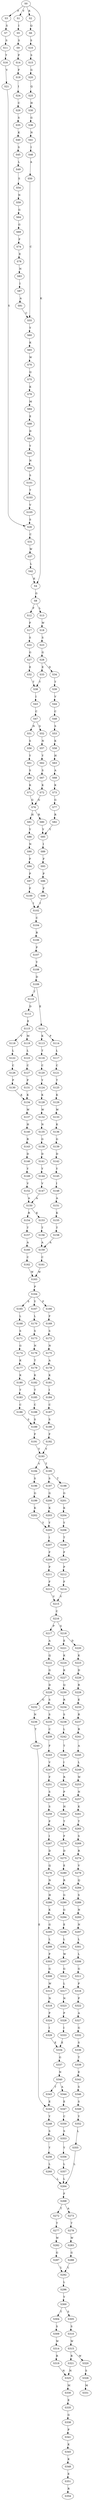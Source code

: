 strict digraph  {
	S0 -> S1 [ label = Y ];
	S0 -> S2 [ label = R ];
	S0 -> S3 [ label = F ];
	S0 -> S4 [ label = K ];
	S1 -> S5 [ label = I ];
	S2 -> S6 [ label = Q ];
	S3 -> S7 [ label = S ];
	S4 -> S8 [ label = G ];
	S5 -> S9 [ label = S ];
	S6 -> S10 [ label = S ];
	S7 -> S11 [ label = S ];
	S8 -> S12 [ label = F ];
	S8 -> S13 [ label = L ];
	S9 -> S14 [ label = P ];
	S10 -> S15 [ label = S ];
	S11 -> S16 [ label = T ];
	S12 -> S17 [ label = F ];
	S13 -> S18 [ label = W ];
	S14 -> S19 [ label = F ];
	S15 -> S20 [ label = G ];
	S16 -> S21 [ label = V ];
	S17 -> S22 [ label = S ];
	S18 -> S23 [ label = S ];
	S19 -> S24 [ label = I ];
	S20 -> S25 [ label = Q ];
	S21 -> S26 [ label = S ];
	S22 -> S27 [ label = G ];
	S23 -> S28 [ label = G ];
	S24 -> S29 [ label = C ];
	S25 -> S30 [ label = H ];
	S26 -> S31 [ label = C ];
	S27 -> S32 [ label = E ];
	S28 -> S33 [ label = E ];
	S28 -> S34 [ label = D ];
	S29 -> S35 [ label = S ];
	S30 -> S36 [ label = G ];
	S31 -> S37 [ label = W ];
	S32 -> S38 [ label = T ];
	S33 -> S38 [ label = T ];
	S34 -> S39 [ label = T ];
	S35 -> S40 [ label = K ];
	S36 -> S41 [ label = N ];
	S37 -> S42 [ label = L ];
	S38 -> S43 [ label = I ];
	S39 -> S44 [ label = V ];
	S40 -> S45 [ label = S ];
	S41 -> S46 [ label = I ];
	S42 -> S4 [ label = K ];
	S43 -> S47 [ label = C ];
	S44 -> S48 [ label = C ];
	S45 -> S49 [ label = L ];
	S46 -> S50 [ label = A ];
	S47 -> S51 [ label = N ];
	S47 -> S52 [ label = S ];
	S48 -> S53 [ label = S ];
	S49 -> S54 [ label = S ];
	S50 -> S55 [ label = C ];
	S51 -> S56 [ label = S ];
	S52 -> S57 [ label = N ];
	S53 -> S58 [ label = K ];
	S54 -> S59 [ label = N ];
	S55 -> S60 [ label = Y ];
	S56 -> S61 [ label = Y ];
	S57 -> S62 [ label = Y ];
	S58 -> S63 [ label = H ];
	S59 -> S64 [ label = G ];
	S60 -> S65 [ label = K ];
	S61 -> S66 [ label = S ];
	S62 -> S67 [ label = S ];
	S63 -> S68 [ label = A ];
	S64 -> S69 [ label = G ];
	S65 -> S70 [ label = W ];
	S66 -> S71 [ label = K ];
	S67 -> S72 [ label = K ];
	S68 -> S73 [ label = K ];
	S69 -> S74 [ label = F ];
	S70 -> S75 [ label = Q ];
	S71 -> S76 [ label = G ];
	S72 -> S76 [ label = G ];
	S73 -> S77 [ label = G ];
	S74 -> S78 [ label = E ];
	S75 -> S79 [ label = K ];
	S76 -> S80 [ label = R ];
	S76 -> S81 [ label = H ];
	S77 -> S82 [ label = R ];
	S78 -> S83 [ label = N ];
	S79 -> S84 [ label = M ];
	S80 -> S85 [ label = Y ];
	S81 -> S86 [ label = Y ];
	S82 -> S85 [ label = Y ];
	S83 -> S87 [ label = I ];
	S84 -> S88 [ label = E ];
	S85 -> S89 [ label = I ];
	S86 -> S90 [ label = N ];
	S87 -> S91 [ label = A ];
	S88 -> S92 [ label = D ];
	S89 -> S93 [ label = F ];
	S90 -> S94 [ label = F ];
	S91 -> S55 [ label = C ];
	S92 -> S95 [ label = Y ];
	S93 -> S96 [ label = P ];
	S94 -> S97 [ label = P ];
	S95 -> S98 [ label = N ];
	S96 -> S99 [ label = F ];
	S97 -> S100 [ label = F ];
	S98 -> S101 [ label = S ];
	S99 -> S102 [ label = I ];
	S100 -> S102 [ label = I ];
	S101 -> S103 [ label = T ];
	S102 -> S104 [ label = C ];
	S103 -> S105 [ label = V ];
	S104 -> S106 [ label = R ];
	S105 -> S26 [ label = S ];
	S106 -> S107 [ label = P ];
	S107 -> S108 [ label = Y ];
	S108 -> S109 [ label = D ];
	S109 -> S110 [ label = T ];
	S109 -> S111 [ label = E ];
	S110 -> S112 [ label = D ];
	S111 -> S113 [ label = K ];
	S111 -> S114 [ label = P ];
	S112 -> S115 [ label = E ];
	S113 -> S116 [ label = T ];
	S114 -> S117 [ label = L ];
	S115 -> S118 [ label = V ];
	S115 -> S119 [ label = M ];
	S116 -> S120 [ label = C ];
	S117 -> S121 [ label = C ];
	S118 -> S122 [ label = L ];
	S119 -> S123 [ label = L ];
	S120 -> S124 [ label = Y ];
	S121 -> S125 [ label = T ];
	S122 -> S126 [ label = C ];
	S123 -> S127 [ label = C ];
	S124 -> S128 [ label = K ];
	S125 -> S129 [ label = K ];
	S126 -> S130 [ label = P ];
	S127 -> S131 [ label = P ];
	S128 -> S132 [ label = W ];
	S129 -> S133 [ label = W ];
	S130 -> S134 [ label = K ];
	S131 -> S134 [ label = K ];
	S132 -> S135 [ label = N ];
	S133 -> S136 [ label = K ];
	S134 -> S137 [ label = W ];
	S135 -> S138 [ label = G ];
	S136 -> S139 [ label = G ];
	S137 -> S140 [ label = H ];
	S138 -> S141 [ label = D ];
	S139 -> S142 [ label = D ];
	S140 -> S143 [ label = R ];
	S141 -> S144 [ label = Y ];
	S142 -> S145 [ label = Y ];
	S143 -> S146 [ label = D ];
	S144 -> S147 [ label = V ];
	S145 -> S148 [ label = I ];
	S146 -> S149 [ label = Y ];
	S147 -> S150 [ label = A ];
	S148 -> S151 [ label = A ];
	S149 -> S152 [ label = V ];
	S150 -> S153 [ label = K ];
	S150 -> S154 [ label = R ];
	S151 -> S155 [ label = K ];
	S152 -> S150 [ label = A ];
	S153 -> S156 [ label = T ];
	S154 -> S157 [ label = T ];
	S155 -> S158 [ label = T ];
	S156 -> S159 [ label = A ];
	S157 -> S160 [ label = A ];
	S158 -> S159 [ label = A ];
	S159 -> S161 [ label = C ];
	S160 -> S162 [ label = C ];
	S161 -> S163 [ label = W ];
	S162 -> S163 [ label = W ];
	S163 -> S164 [ label = P ];
	S164 -> S165 [ label = S ];
	S164 -> S166 [ label = F ];
	S164 -> S167 [ label = Y ];
	S165 -> S168 [ label = L ];
	S166 -> S169 [ label = F ];
	S167 -> S170 [ label = L ];
	S168 -> S171 [ label = S ];
	S169 -> S172 [ label = S ];
	S170 -> S173 [ label = S ];
	S171 -> S174 [ label = G ];
	S172 -> S175 [ label = N ];
	S173 -> S176 [ label = N ];
	S174 -> S177 [ label = K ];
	S175 -> S178 [ label = A ];
	S176 -> S179 [ label = T ];
	S177 -> S180 [ label = K ];
	S178 -> S181 [ label = K ];
	S179 -> S182 [ label = K ];
	S180 -> S183 [ label = T ];
	S181 -> S184 [ label = I ];
	S182 -> S185 [ label = T ];
	S183 -> S186 [ label = C ];
	S184 -> S187 [ label = C ];
	S185 -> S188 [ label = C ];
	S186 -> S189 [ label = S ];
	S187 -> S190 [ label = S ];
	S188 -> S189 [ label = S ];
	S189 -> S191 [ label = F ];
	S190 -> S192 [ label = F ];
	S191 -> S193 [ label = Y ];
	S192 -> S193 [ label = Y ];
	S193 -> S194 [ label = V ];
	S193 -> S195 [ label = T ];
	S194 -> S196 [ label = S ];
	S195 -> S197 [ label = S ];
	S195 -> S198 [ label = T ];
	S196 -> S199 [ label = G ];
	S197 -> S200 [ label = G ];
	S198 -> S201 [ label = G ];
	S199 -> S202 [ label = K ];
	S200 -> S203 [ label = K ];
	S201 -> S204 [ label = K ];
	S202 -> S205 [ label = Y ];
	S203 -> S205 [ label = Y ];
	S204 -> S206 [ label = Y ];
	S205 -> S207 [ label = I ];
	S206 -> S208 [ label = T ];
	S207 -> S209 [ label = F ];
	S208 -> S210 [ label = F ];
	S209 -> S211 [ label = P ];
	S210 -> S212 [ label = P ];
	S211 -> S213 [ label = F ];
	S212 -> S214 [ label = F ];
	S213 -> S215 [ label = V ];
	S214 -> S215 [ label = V ];
	S215 -> S216 [ label = C ];
	S216 -> S217 [ label = P ];
	S216 -> S218 [ label = S ];
	S217 -> S219 [ label = A ];
	S218 -> S220 [ label = D ];
	S218 -> S221 [ label = E ];
	S219 -> S222 [ label = Q ];
	S220 -> S223 [ label = K ];
	S221 -> S224 [ label = K ];
	S222 -> S225 [ label = G ];
	S223 -> S226 [ label = D ];
	S224 -> S227 [ label = K ];
	S225 -> S228 [ label = D ];
	S226 -> S229 [ label = R ];
	S227 -> S230 [ label = Q ];
	S228 -> S231 [ label = S ];
	S228 -> S232 [ label = G ];
	S229 -> S233 [ label = E ];
	S230 -> S234 [ label = R ];
	S231 -> S235 [ label = S ];
	S232 -> S236 [ label = N ];
	S233 -> S237 [ label = R ];
	S234 -> S238 [ label = S ];
	S235 -> S239 [ label = C ];
	S236 -> S240 [ label = T ];
	S237 -> S241 [ label = R ];
	S238 -> S242 [ label = L ];
	S239 -> S243 [ label = F ];
	S240 -> S244 [ label = E ];
	S241 -> S245 [ label = A ];
	S242 -> S246 [ label = T ];
	S243 -> S247 [ label = V ];
	S244 -> S248 [ label = Y ];
	S245 -> S249 [ label = L ];
	S246 -> S250 [ label = I ];
	S247 -> S251 [ label = F ];
	S248 -> S252 [ label = S ];
	S249 -> S253 [ label = W ];
	S250 -> S254 [ label = R ];
	S251 -> S255 [ label = S ];
	S252 -> S256 [ label = Y ];
	S253 -> S257 [ label = N ];
	S254 -> S258 [ label = P ];
	S255 -> S259 [ label = S ];
	S256 -> S260 [ label = L ];
	S257 -> S261 [ label = K ];
	S258 -> S262 [ label = H ];
	S259 -> S263 [ label = P ];
	S260 -> S264 [ label = L ];
	S261 -> S265 [ label = T ];
	S262 -> S266 [ label = T ];
	S263 -> S267 [ label = I ];
	S264 -> S268 [ label = F ];
	S265 -> S269 [ label = S ];
	S266 -> S270 [ label = F ];
	S267 -> S271 [ label = D ];
	S268 -> S272 [ label = T ];
	S268 -> S273 [ label = A ];
	S269 -> S274 [ label = R ];
	S270 -> S275 [ label = D ];
	S271 -> S276 [ label = Q ];
	S272 -> S277 [ label = T ];
	S273 -> S278 [ label = T ];
	S274 -> S279 [ label = V ];
	S275 -> S280 [ label = E ];
	S276 -> S281 [ label = N ];
	S277 -> S282 [ label = W ];
	S278 -> S283 [ label = W ];
	S279 -> S284 [ label = Q ];
	S280 -> S285 [ label = R ];
	S281 -> S286 [ label = H ];
	S282 -> S287 [ label = G ];
	S283 -> S288 [ label = G ];
	S284 -> S289 [ label = S ];
	S285 -> S290 [ label = G ];
	S286 -> S291 [ label = K ];
	S287 -> S292 [ label = L ];
	S288 -> S292 [ label = L ];
	S289 -> S293 [ label = N ];
	S290 -> S294 [ label = G ];
	S291 -> S295 [ label = G ];
	S292 -> S296 [ label = L ];
	S293 -> S297 [ label = N ];
	S294 -> S298 [ label = E ];
	S295 -> S299 [ label = L ];
	S296 -> S300 [ label = Y ];
	S297 -> S301 [ label = L ];
	S298 -> S302 [ label = L ];
	S299 -> S303 [ label = P ];
	S300 -> S304 [ label = T ];
	S300 -> S305 [ label = S ];
	S301 -> S306 [ label = L ];
	S302 -> S307 [ label = W ];
	S303 -> S308 [ label = G ];
	S304 -> S309 [ label = S ];
	S305 -> S310 [ label = S ];
	S306 -> S311 [ label = G ];
	S307 -> S312 [ label = G ];
	S308 -> S313 [ label = W ];
	S309 -> S314 [ label = W ];
	S310 -> S315 [ label = W ];
	S311 -> S316 [ label = P ];
	S312 -> S317 [ label = L ];
	S313 -> S318 [ label = N ];
	S314 -> S319 [ label = R ];
	S315 -> S320 [ label = W ];
	S315 -> S321 [ label = R ];
	S316 -> S322 [ label = P ];
	S317 -> S323 [ label = N ];
	S318 -> S324 [ label = P ];
	S319 -> S325 [ label = N ];
	S320 -> S326 [ label = S ];
	S321 -> S325 [ label = N ];
	S322 -> S327 [ label = A ];
	S323 -> S328 [ label = P ];
	S324 -> S329 [ label = I ];
	S325 -> S330 [ label = M ];
	S326 -> S331 [ label = M ];
	S327 -> S332 [ label = G ];
	S328 -> S333 [ label = I ];
	S329 -> S334 [ label = E ];
	S330 -> S335 [ label = E ];
	S332 -> S336 [ label = S ];
	S333 -> S334 [ label = E ];
	S334 -> S337 [ label = G ];
	S335 -> S338 [ label = G ];
	S336 -> S339 [ label = T ];
	S337 -> S340 [ label = N ];
	S338 -> S341 [ label = P ];
	S339 -> S342 [ label = E ];
	S340 -> S343 [ label = T ];
	S340 -> S344 [ label = A ];
	S341 -> S345 [ label = K ];
	S342 -> S346 [ label = S ];
	S343 -> S244 [ label = E ];
	S344 -> S347 [ label = E ];
	S345 -> S348 [ label = K ];
	S346 -> S349 [ label = S ];
	S347 -> S350 [ label = C ];
	S348 -> S351 [ label = E ];
	S349 -> S352 [ label = Y ];
	S350 -> S353 [ label = S ];
	S351 -> S354 [ label = R ];
	S352 -> S355 [ label = L ];
	S353 -> S356 [ label = Y ];
	S355 -> S264 [ label = L ];
	S356 -> S357 [ label = L ];
	S357 -> S264 [ label = L ];
}
